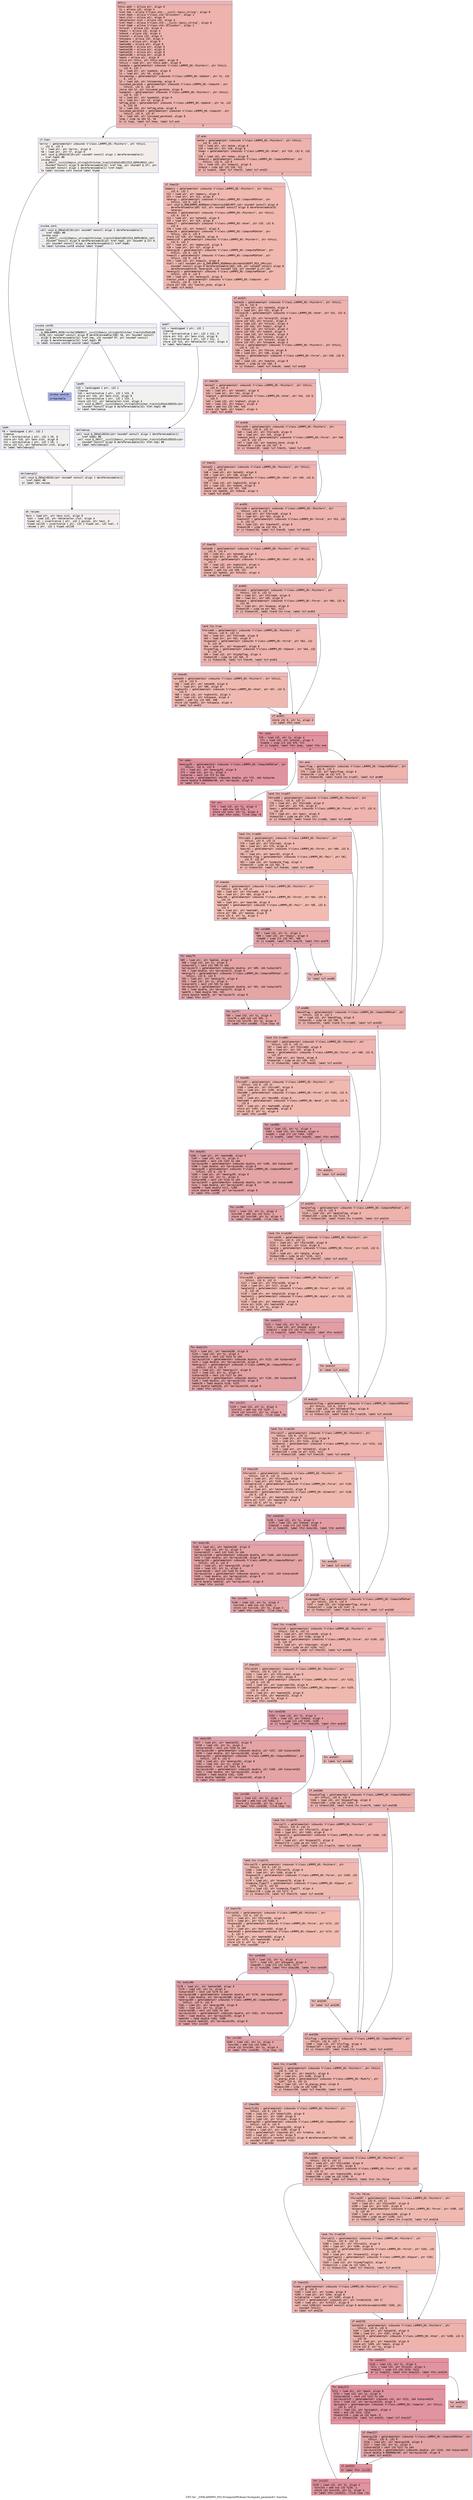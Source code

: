 digraph "CFG for '_ZN9LAMMPS_NS13ComputePEAtom15compute_peratomEv' function" {
	label="CFG for '_ZN9LAMMPS_NS13ComputePEAtom15compute_peratomEv' function";

	Node0x563b41e2ead0 [shape=record,color="#3d50c3ff", style=filled, fillcolor="#d6524470" fontname="Courier",label="{entry:\l|  %this.addr = alloca ptr, align 8\l  %i = alloca i32, align 4\l  %ref.tmp = alloca %\"class.std::__cxx11::basic_string\", align 8\l  %ref.tmp4 = alloca %\"class.std::allocator\", align 1\l  %exn.slot = alloca ptr, align 8\l  %ehselector.slot = alloca i32, align 4\l  %ref.tmp5 = alloca %\"class.std::__cxx11::basic_string\", align 8\l  %ref.tmp6 = alloca %\"class.std::allocator\", align 1\l  %nlocal = alloca i32, align 4\l  %npair = alloca i32, align 4\l  %nbond = alloca i32, align 4\l  %ntotal = alloca i32, align 4\l  %nkspace = alloca i32, align 4\l  %eatom = alloca ptr, align 8\l  %eatom86 = alloca ptr, align 8\l  %eatom108 = alloca ptr, align 8\l  %eatom130 = alloca ptr, align 8\l  %eatom152 = alloca ptr, align 8\l  %eatom180 = alloca ptr, align 8\l  %mask = alloca ptr, align 8\l  store ptr %this, ptr %this.addr, align 8\l  %this1 = load ptr, ptr %this.addr, align 8\l  %update = getelementptr inbounds %\"class.LAMMPS_NS::Pointers\", ptr %this1,\l... i32 0, i32 7\l  %0 = load ptr, ptr %update, align 8\l  %1 = load ptr, ptr %0, align 8\l  %ntimestep = getelementptr inbounds %\"class.LAMMPS_NS::Update\", ptr %1, i32\l... 0, i32 4\l  %2 = load i64, ptr %ntimestep, align 8\l  %invoked_peratom = getelementptr inbounds %\"class.LAMMPS_NS::Compute\", ptr\l... %this1, i32 0, i32 47\l  store i64 %2, ptr %invoked_peratom, align 8\l  %update2 = getelementptr inbounds %\"class.LAMMPS_NS::Pointers\", ptr %this1,\l... i32 0, i32 7\l  %3 = load ptr, ptr %update2, align 8\l  %4 = load ptr, ptr %3, align 8\l  %eflag_atom = getelementptr inbounds %\"class.LAMMPS_NS::Update\", ptr %4, i32\l... 0, i32 20\l  %5 = load i64, ptr %eflag_atom, align 8\l  %invoked_peratom3 = getelementptr inbounds %\"class.LAMMPS_NS::Compute\", ptr\l... %this1, i32 0, i32 47\l  %6 = load i64, ptr %invoked_peratom3, align 8\l  %cmp = icmp ne i64 %5, %6\l  br i1 %cmp, label %if.then, label %if.end\l|{<s0>T|<s1>F}}"];
	Node0x563b41e2ead0:s0 -> Node0x563b41e30690[tooltip="entry -> if.then\nProbability 0.00%" ];
	Node0x563b41e2ead0:s1 -> Node0x563b41e30700[tooltip="entry -> if.end\nProbability 100.00%" ];
	Node0x563b41e30690 [shape=record,color="#3d50c3ff", style=filled, fillcolor="#e5d8d170" fontname="Courier",label="{if.then:\l|  %error = getelementptr inbounds %\"class.LAMMPS_NS::Pointers\", ptr %this1,\l... i32 0, i32 3\l  %7 = load ptr, ptr %error, align 8\l  %8 = load ptr, ptr %7, align 8\l  call void @_ZNSaIcEC1Ev(ptr noundef nonnull align 1 dereferenceable(1)\l... %ref.tmp4) #8\l  invoke void\l... @_ZNSt7__cxx1112basic_stringIcSt11char_traitsIcESaIcEEC2IS3_EEPKcRKS3_(ptr\l... noundef nonnull align 8 dereferenceable(32) %ref.tmp, ptr noundef @.str, ptr\l... noundef nonnull align 1 dereferenceable(1) %ref.tmp4)\l          to label %invoke.cont unwind label %lpad\l}"];
	Node0x563b41e30690 -> Node0x563b41e30b80[tooltip="if.then -> invoke.cont\nProbability 50.00%" ];
	Node0x563b41e30690 -> Node0x563b41e30bd0[tooltip="if.then -> lpad\nProbability 50.00%" ];
	Node0x563b41e30b80 [shape=record,color="#3d50c3ff", style=filled, fillcolor="#e0dbd870" fontname="Courier",label="{invoke.cont:\l|  call void @_ZNSaIcEC1Ev(ptr noundef nonnull align 1 dereferenceable(1)\l... %ref.tmp6) #8\l  invoke void\l... @_ZNSt7__cxx1112basic_stringIcSt11char_traitsIcESaIcEEC2IS3_EEPKcRKS3_(ptr\l... noundef nonnull align 8 dereferenceable(32) %ref.tmp5, ptr noundef @.str.9,\l... ptr noundef nonnull align 1 dereferenceable(1) %ref.tmp6)\l          to label %invoke.cont8 unwind label %lpad7\l}"];
	Node0x563b41e30b80 -> Node0x563b41e30da0[tooltip="invoke.cont -> invoke.cont8\nProbability 50.00%" ];
	Node0x563b41e30b80 -> Node0x563b41e30df0[tooltip="invoke.cont -> lpad7\nProbability 50.00%" ];
	Node0x563b41e30da0 [shape=record,color="#3d50c3ff", style=filled, fillcolor="#dedcdb70" fontname="Courier",label="{invoke.cont8:\l|  invoke void\l... @_ZN9LAMMPS_NS5Error3allERKNSt7__cxx1112basic_stringIcSt11char_traitsIcESaIcEE\l...EiS8_(ptr noundef nonnull align 8 dereferenceable(196) %8, ptr noundef nonnull\l... align 8 dereferenceable(32) %ref.tmp, i32 noundef 97, ptr noundef nonnull\l... align 8 dereferenceable(32) %ref.tmp5) #9\l          to label %invoke.cont10 unwind label %lpad9\l}"];
	Node0x563b41e30da0 -> Node0x563b41e30d50[tooltip="invoke.cont8 -> invoke.cont10\nProbability 0.00%" ];
	Node0x563b41e30da0 -> Node0x563b41e30f60[tooltip="invoke.cont8 -> lpad9\nProbability 100.00%" ];
	Node0x563b41e30d50 [shape=record,color="#3d50c3ff", style=filled, fillcolor="#3d50c370" fontname="Courier",label="{invoke.cont10:\l|  unreachable\l}"];
	Node0x563b41e30bd0 [shape=record,color="#3d50c3ff", style=filled, fillcolor="#e0dbd870" fontname="Courier",label="{lpad:\l|  %9 = landingpad \{ ptr, i32 \}\l          cleanup\l  %10 = extractvalue \{ ptr, i32 \} %9, 0\l  store ptr %10, ptr %exn.slot, align 8\l  %11 = extractvalue \{ ptr, i32 \} %9, 1\l  store i32 %11, ptr %ehselector.slot, align 4\l  br label %ehcleanup12\l}"];
	Node0x563b41e30bd0 -> Node0x563b41e31520[tooltip="lpad -> ehcleanup12\nProbability 100.00%" ];
	Node0x563b41e30df0 [shape=record,color="#3d50c3ff", style=filled, fillcolor="#dedcdb70" fontname="Courier",label="{lpad7:\l|  %12 = landingpad \{ ptr, i32 \}\l          cleanup\l  %13 = extractvalue \{ ptr, i32 \} %12, 0\l  store ptr %13, ptr %exn.slot, align 8\l  %14 = extractvalue \{ ptr, i32 \} %12, 1\l  store i32 %14, ptr %ehselector.slot, align 4\l  br label %ehcleanup\l}"];
	Node0x563b41e30df0 -> Node0x563b41e31870[tooltip="lpad7 -> ehcleanup\nProbability 100.00%" ];
	Node0x563b41e30f60 [shape=record,color="#3d50c3ff", style=filled, fillcolor="#dedcdb70" fontname="Courier",label="{lpad9:\l|  %15 = landingpad \{ ptr, i32 \}\l          cleanup\l  %16 = extractvalue \{ ptr, i32 \} %15, 0\l  store ptr %16, ptr %exn.slot, align 8\l  %17 = extractvalue \{ ptr, i32 \} %15, 1\l  store i32 %17, ptr %ehselector.slot, align 4\l  call void @_ZNSt7__cxx1112basic_stringIcSt11char_traitsIcESaIcEED1Ev(ptr\l... noundef nonnull align 8 dereferenceable(32) %ref.tmp5) #8\l  br label %ehcleanup\l}"];
	Node0x563b41e30f60 -> Node0x563b41e31870[tooltip="lpad9 -> ehcleanup\nProbability 100.00%" ];
	Node0x563b41e31870 [shape=record,color="#3d50c3ff", style=filled, fillcolor="#e0dbd870" fontname="Courier",label="{ehcleanup:\l|  call void @_ZNSaIcED1Ev(ptr noundef nonnull align 1 dereferenceable(1)\l... %ref.tmp6) #8\l  call void @_ZNSt7__cxx1112basic_stringIcSt11char_traitsIcESaIcEED1Ev(ptr\l... noundef nonnull align 8 dereferenceable(32) %ref.tmp) #8\l  br label %ehcleanup12\l}"];
	Node0x563b41e31870 -> Node0x563b41e31520[tooltip="ehcleanup -> ehcleanup12\nProbability 100.00%" ];
	Node0x563b41e31520 [shape=record,color="#3d50c3ff", style=filled, fillcolor="#e5d8d170" fontname="Courier",label="{ehcleanup12:\l|  call void @_ZNSaIcED1Ev(ptr noundef nonnull align 1 dereferenceable(1)\l... %ref.tmp4) #8\l  br label %eh.resume\l}"];
	Node0x563b41e31520 -> Node0x563b41e32120[tooltip="ehcleanup12 -> eh.resume\nProbability 100.00%" ];
	Node0x563b41e30700 [shape=record,color="#3d50c3ff", style=filled, fillcolor="#d6524470" fontname="Courier",label="{if.end:\l|  %atom = getelementptr inbounds %\"class.LAMMPS_NS::Pointers\", ptr %this1,\l... i32 0, i32 6\l  %18 = load ptr, ptr %atom, align 8\l  %19 = load ptr, ptr %18, align 8\l  %nmax = getelementptr inbounds %\"class.LAMMPS_NS::Atom\", ptr %19, i32 0, i32\l... 6\l  %20 = load i32, ptr %nmax, align 8\l  %nmax13 = getelementptr inbounds %\"class.LAMMPS_NS::ComputePEAtom\", ptr\l... %this1, i32 0, i32 8\l  %21 = load i32, ptr %nmax13, align 8\l  %cmp14 = icmp sgt i32 %20, %21\l  br i1 %cmp14, label %if.then15, label %if.end23\l|{<s0>T|<s1>F}}"];
	Node0x563b41e30700:s0 -> Node0x563b41e32b20[tooltip="if.end -> if.then15\nProbability 50.00%" ];
	Node0x563b41e30700:s1 -> Node0x563b41e32ba0[tooltip="if.end -> if.end23\nProbability 50.00%" ];
	Node0x563b41e32b20 [shape=record,color="#3d50c3ff", style=filled, fillcolor="#dc5d4a70" fontname="Courier",label="{if.then15:\l|  %memory = getelementptr inbounds %\"class.LAMMPS_NS::Pointers\", ptr %this1,\l... i32 0, i32 2\l  %22 = load ptr, ptr %memory, align 8\l  %23 = load ptr, ptr %22, align 8\l  %energy = getelementptr inbounds %\"class.LAMMPS_NS::ComputePEAtom\", ptr\l... %this1, i32 0, i32 9\l  call void @_ZN9LAMMPS_NS6Memory7destroyIdEEvRPT_(ptr noundef nonnull align 8\l... dereferenceable(184) %23, ptr noundef nonnull align 8 dereferenceable(8)\l... %energy)\l  %atom16 = getelementptr inbounds %\"class.LAMMPS_NS::Pointers\", ptr %this1,\l... i32 0, i32 6\l  %24 = load ptr, ptr %atom16, align 8\l  %25 = load ptr, ptr %24, align 8\l  %nmax17 = getelementptr inbounds %\"class.LAMMPS_NS::Atom\", ptr %25, i32 0,\l... i32 6\l  %26 = load i32, ptr %nmax17, align 8\l  %nmax18 = getelementptr inbounds %\"class.LAMMPS_NS::ComputePEAtom\", ptr\l... %this1, i32 0, i32 8\l  store i32 %26, ptr %nmax18, align 8\l  %memory19 = getelementptr inbounds %\"class.LAMMPS_NS::Pointers\", ptr %this1,\l... i32 0, i32 2\l  %27 = load ptr, ptr %memory19, align 8\l  %28 = load ptr, ptr %27, align 8\l  %energy20 = getelementptr inbounds %\"class.LAMMPS_NS::ComputePEAtom\", ptr\l... %this1, i32 0, i32 9\l  %nmax21 = getelementptr inbounds %\"class.LAMMPS_NS::ComputePEAtom\", ptr\l... %this1, i32 0, i32 8\l  %29 = load i32, ptr %nmax21, align 8\l  %call = call noundef ptr @_ZN9LAMMPS_NS6Memory6createIdEEPT_RS3_iPKc(ptr\l... noundef nonnull align 8 dereferenceable(184) %28, ptr noundef nonnull align 8\l... dereferenceable(8) %energy20, i32 noundef %29, ptr noundef @.str.10)\l  %energy22 = getelementptr inbounds %\"class.LAMMPS_NS::ComputePEAtom\", ptr\l... %this1, i32 0, i32 9\l  %30 = load ptr, ptr %energy22, align 8\l  %vector_atom = getelementptr inbounds %\"class.LAMMPS_NS::Compute\", ptr\l... %this1, i32 0, i32 8\l  store ptr %30, ptr %vector_atom, align 8\l  br label %if.end23\l}"];
	Node0x563b41e32b20 -> Node0x563b41e32ba0[tooltip="if.then15 -> if.end23\nProbability 100.00%" ];
	Node0x563b41e32ba0 [shape=record,color="#3d50c3ff", style=filled, fillcolor="#d6524470" fontname="Courier",label="{if.end23:\l|  %atom24 = getelementptr inbounds %\"class.LAMMPS_NS::Pointers\", ptr %this1,\l... i32 0, i32 6\l  %31 = load ptr, ptr %atom24, align 8\l  %32 = load ptr, ptr %31, align 8\l  %nlocal25 = getelementptr inbounds %\"class.LAMMPS_NS::Atom\", ptr %32, i32 0,\l... i32 4\l  %33 = load i32, ptr %nlocal25, align 8\l  store i32 %33, ptr %nlocal, align 4\l  %34 = load i32, ptr %nlocal, align 4\l  store i32 %34, ptr %npair, align 4\l  %35 = load i32, ptr %nlocal, align 4\l  store i32 %35, ptr %nbond, align 4\l  %36 = load i32, ptr %nlocal, align 4\l  store i32 %36, ptr %ntotal, align 4\l  %37 = load i32, ptr %nlocal, align 4\l  store i32 %37, ptr %nkspace, align 4\l  %force = getelementptr inbounds %\"class.LAMMPS_NS::Pointers\", ptr %this1,\l... i32 0, i32 11\l  %38 = load ptr, ptr %force, align 8\l  %39 = load ptr, ptr %38, align 8\l  %newton = getelementptr inbounds %\"class.LAMMPS_NS::Force\", ptr %39, i32 0,\l... i32 21\l  %40 = load i32, ptr %newton, align 8\l  %tobool = icmp ne i32 %40, 0\l  br i1 %tobool, label %if.then26, label %if.end28\l|{<s0>T|<s1>F}}"];
	Node0x563b41e32ba0:s0 -> Node0x563b41e351b0[tooltip="if.end23 -> if.then26\nProbability 62.50%" ];
	Node0x563b41e32ba0:s1 -> Node0x563b41e35230[tooltip="if.end23 -> if.end28\nProbability 37.50%" ];
	Node0x563b41e351b0 [shape=record,color="#3d50c3ff", style=filled, fillcolor="#d8564670" fontname="Courier",label="{if.then26:\l|  %atom27 = getelementptr inbounds %\"class.LAMMPS_NS::Pointers\", ptr %this1,\l... i32 0, i32 6\l  %41 = load ptr, ptr %atom27, align 8\l  %42 = load ptr, ptr %41, align 8\l  %nghost = getelementptr inbounds %\"class.LAMMPS_NS::Atom\", ptr %42, i32 0,\l... i32 5\l  %43 = load i32, ptr %nghost, align 4\l  %44 = load i32, ptr %npair, align 4\l  %add = add nsw i32 %44, %43\l  store i32 %add, ptr %npair, align 4\l  br label %if.end28\l}"];
	Node0x563b41e351b0 -> Node0x563b41e35230[tooltip="if.then26 -> if.end28\nProbability 100.00%" ];
	Node0x563b41e35230 [shape=record,color="#3d50c3ff", style=filled, fillcolor="#d6524470" fontname="Courier",label="{if.end28:\l|  %force29 = getelementptr inbounds %\"class.LAMMPS_NS::Pointers\", ptr\l... %this1, i32 0, i32 11\l  %45 = load ptr, ptr %force29, align 8\l  %46 = load ptr, ptr %45, align 8\l  %newton_bond = getelementptr inbounds %\"class.LAMMPS_NS::Force\", ptr %46,\l... i32 0, i32 23\l  %47 = load i32, ptr %newton_bond, align 8\l  %tobool30 = icmp ne i32 %47, 0\l  br i1 %tobool30, label %if.then31, label %if.end35\l|{<s0>T|<s1>F}}"];
	Node0x563b41e35230:s0 -> Node0x563b41e36530[tooltip="if.end28 -> if.then31\nProbability 62.50%" ];
	Node0x563b41e35230:s1 -> Node0x563b41e365b0[tooltip="if.end28 -> if.end35\nProbability 37.50%" ];
	Node0x563b41e36530 [shape=record,color="#3d50c3ff", style=filled, fillcolor="#d8564670" fontname="Courier",label="{if.then31:\l|  %atom32 = getelementptr inbounds %\"class.LAMMPS_NS::Pointers\", ptr %this1,\l... i32 0, i32 6\l  %48 = load ptr, ptr %atom32, align 8\l  %49 = load ptr, ptr %48, align 8\l  %nghost33 = getelementptr inbounds %\"class.LAMMPS_NS::Atom\", ptr %49, i32 0,\l... i32 5\l  %50 = load i32, ptr %nghost33, align 4\l  %51 = load i32, ptr %nbond, align 4\l  %add34 = add nsw i32 %51, %50\l  store i32 %add34, ptr %nbond, align 4\l  br label %if.end35\l}"];
	Node0x563b41e36530 -> Node0x563b41e365b0[tooltip="if.then31 -> if.end35\nProbability 100.00%" ];
	Node0x563b41e365b0 [shape=record,color="#3d50c3ff", style=filled, fillcolor="#d6524470" fontname="Courier",label="{if.end35:\l|  %force36 = getelementptr inbounds %\"class.LAMMPS_NS::Pointers\", ptr\l... %this1, i32 0, i32 11\l  %52 = load ptr, ptr %force36, align 8\l  %53 = load ptr, ptr %52, align 8\l  %newton37 = getelementptr inbounds %\"class.LAMMPS_NS::Force\", ptr %53, i32\l... 0, i32 21\l  %54 = load i32, ptr %newton37, align 8\l  %tobool38 = icmp ne i32 %54, 0\l  br i1 %tobool38, label %if.then39, label %if.end43\l|{<s0>T|<s1>F}}"];
	Node0x563b41e365b0:s0 -> Node0x563b41e37080[tooltip="if.end35 -> if.then39\nProbability 62.50%" ];
	Node0x563b41e365b0:s1 -> Node0x563b41e37100[tooltip="if.end35 -> if.end43\nProbability 37.50%" ];
	Node0x563b41e37080 [shape=record,color="#3d50c3ff", style=filled, fillcolor="#d8564670" fontname="Courier",label="{if.then39:\l|  %atom40 = getelementptr inbounds %\"class.LAMMPS_NS::Pointers\", ptr %this1,\l... i32 0, i32 6\l  %55 = load ptr, ptr %atom40, align 8\l  %56 = load ptr, ptr %55, align 8\l  %nghost41 = getelementptr inbounds %\"class.LAMMPS_NS::Atom\", ptr %56, i32 0,\l... i32 5\l  %57 = load i32, ptr %nghost41, align 4\l  %58 = load i32, ptr %ntotal, align 4\l  %add42 = add nsw i32 %58, %57\l  store i32 %add42, ptr %ntotal, align 4\l  br label %if.end43\l}"];
	Node0x563b41e37080 -> Node0x563b41e37100[tooltip="if.then39 -> if.end43\nProbability 100.00%" ];
	Node0x563b41e37100 [shape=record,color="#3d50c3ff", style=filled, fillcolor="#d6524470" fontname="Courier",label="{if.end43:\l|  %force44 = getelementptr inbounds %\"class.LAMMPS_NS::Pointers\", ptr\l... %this1, i32 0, i32 11\l  %59 = load ptr, ptr %force44, align 8\l  %60 = load ptr, ptr %59, align 8\l  %kspace = getelementptr inbounds %\"class.LAMMPS_NS::Force\", ptr %60, i32 0,\l... i32 35\l  %61 = load ptr, ptr %kspace, align 8\l  %tobool45 = icmp ne ptr %61, null\l  br i1 %tobool45, label %land.lhs.true, label %if.end53\l|{<s0>T|<s1>F}}"];
	Node0x563b41e37100:s0 -> Node0x563b41e37bf0[tooltip="if.end43 -> land.lhs.true\nProbability 62.50%" ];
	Node0x563b41e37100:s1 -> Node0x563b41e37c70[tooltip="if.end43 -> if.end53\nProbability 37.50%" ];
	Node0x563b41e37bf0 [shape=record,color="#3d50c3ff", style=filled, fillcolor="#d8564670" fontname="Courier",label="{land.lhs.true:\l|  %force46 = getelementptr inbounds %\"class.LAMMPS_NS::Pointers\", ptr\l... %this1, i32 0, i32 11\l  %62 = load ptr, ptr %force46, align 8\l  %63 = load ptr, ptr %62, align 8\l  %kspace47 = getelementptr inbounds %\"class.LAMMPS_NS::Force\", ptr %63, i32\l... 0, i32 35\l  %64 = load ptr, ptr %kspace47, align 8\l  %tip4pflag = getelementptr inbounds %\"class.LAMMPS_NS::KSpace\", ptr %64, i32\l... 0, i32 14\l  %65 = load i32, ptr %tip4pflag, align 4\l  %tobool48 = icmp ne i32 %65, 0\l  br i1 %tobool48, label %if.then49, label %if.end53\l|{<s0>T|<s1>F}}"];
	Node0x563b41e37bf0:s0 -> Node0x563b41e38350[tooltip="land.lhs.true -> if.then49\nProbability 62.50%" ];
	Node0x563b41e37bf0:s1 -> Node0x563b41e37c70[tooltip="land.lhs.true -> if.end53\nProbability 37.50%" ];
	Node0x563b41e38350 [shape=record,color="#3d50c3ff", style=filled, fillcolor="#de614d70" fontname="Courier",label="{if.then49:\l|  %atom50 = getelementptr inbounds %\"class.LAMMPS_NS::Pointers\", ptr %this1,\l... i32 0, i32 6\l  %66 = load ptr, ptr %atom50, align 8\l  %67 = load ptr, ptr %66, align 8\l  %nghost51 = getelementptr inbounds %\"class.LAMMPS_NS::Atom\", ptr %67, i32 0,\l... i32 5\l  %68 = load i32, ptr %nghost51, align 4\l  %69 = load i32, ptr %nkspace, align 4\l  %add52 = add nsw i32 %69, %68\l  store i32 %add52, ptr %nkspace, align 4\l  br label %if.end53\l}"];
	Node0x563b41e38350 -> Node0x563b41e37c70[tooltip="if.then49 -> if.end53\nProbability 100.00%" ];
	Node0x563b41e37c70 [shape=record,color="#3d50c3ff", style=filled, fillcolor="#d6524470" fontname="Courier",label="{if.end53:\l|  store i32 0, ptr %i, align 4\l  br label %for.cond\l}"];
	Node0x563b41e37c70 -> Node0x563b41e33110[tooltip="if.end53 -> for.cond\nProbability 100.00%" ];
	Node0x563b41e33110 [shape=record,color="#b70d28ff", style=filled, fillcolor="#b70d2870" fontname="Courier",label="{for.cond:\l|  %70 = load i32, ptr %i, align 4\l  %71 = load i32, ptr %ntotal, align 4\l  %cmp54 = icmp slt i32 %70, %71\l  br i1 %cmp54, label %for.body, label %for.end\l|{<s0>T|<s1>F}}"];
	Node0x563b41e33110:s0 -> Node0x563b41e39370[tooltip="for.cond -> for.body\nProbability 96.88%" ];
	Node0x563b41e33110:s1 -> Node0x563b41e393f0[tooltip="for.cond -> for.end\nProbability 3.12%" ];
	Node0x563b41e39370 [shape=record,color="#b70d28ff", style=filled, fillcolor="#b70d2870" fontname="Courier",label="{for.body:\l|  %energy55 = getelementptr inbounds %\"class.LAMMPS_NS::ComputePEAtom\", ptr\l... %this1, i32 0, i32 9\l  %72 = load ptr, ptr %energy55, align 8\l  %73 = load i32, ptr %i, align 4\l  %idxprom = sext i32 %73 to i64\l  %arrayidx = getelementptr inbounds double, ptr %72, i64 %idxprom\l  store double 0.000000e+00, ptr %arrayidx, align 8\l  br label %for.inc\l}"];
	Node0x563b41e39370 -> Node0x563b41e3a2f0[tooltip="for.body -> for.inc\nProbability 100.00%" ];
	Node0x563b41e3a2f0 [shape=record,color="#b70d28ff", style=filled, fillcolor="#b70d2870" fontname="Courier",label="{for.inc:\l|  %74 = load i32, ptr %i, align 4\l  %inc = add nsw i32 %74, 1\l  store i32 %inc, ptr %i, align 4\l  br label %for.cond, !llvm.loop !6\l}"];
	Node0x563b41e3a2f0 -> Node0x563b41e33110[tooltip="for.inc -> for.cond\nProbability 100.00%" ];
	Node0x563b41e393f0 [shape=record,color="#3d50c3ff", style=filled, fillcolor="#d6524470" fontname="Courier",label="{for.end:\l|  %pairflag = getelementptr inbounds %\"class.LAMMPS_NS::ComputePEAtom\", ptr\l... %this1, i32 0, i32 1\l  %75 = load i32, ptr %pairflag, align 4\l  %tobool56 = icmp ne i32 %75, 0\l  br i1 %tobool56, label %land.lhs.true57, label %if.end80\l|{<s0>T|<s1>F}}"];
	Node0x563b41e393f0:s0 -> Node0x563b41e3a990[tooltip="for.end -> land.lhs.true57\nProbability 62.50%" ];
	Node0x563b41e393f0:s1 -> Node0x563b41e3aa10[tooltip="for.end -> if.end80\nProbability 37.50%" ];
	Node0x563b41e3a990 [shape=record,color="#3d50c3ff", style=filled, fillcolor="#d8564670" fontname="Courier",label="{land.lhs.true57:\l|  %force58 = getelementptr inbounds %\"class.LAMMPS_NS::Pointers\", ptr\l... %this1, i32 0, i32 11\l  %76 = load ptr, ptr %force58, align 8\l  %77 = load ptr, ptr %76, align 8\l  %pair = getelementptr inbounds %\"class.LAMMPS_NS::Force\", ptr %77, i32 0,\l... i32 24\l  %78 = load ptr, ptr %pair, align 8\l  %tobool59 = icmp ne ptr %78, null\l  br i1 %tobool59, label %land.lhs.true60, label %if.end80\l|{<s0>T|<s1>F}}"];
	Node0x563b41e3a990:s0 -> Node0x563b41e3af70[tooltip="land.lhs.true57 -> land.lhs.true60\nProbability 62.50%" ];
	Node0x563b41e3a990:s1 -> Node0x563b41e3aa10[tooltip="land.lhs.true57 -> if.end80\nProbability 37.50%" ];
	Node0x563b41e3af70 [shape=record,color="#3d50c3ff", style=filled, fillcolor="#de614d70" fontname="Courier",label="{land.lhs.true60:\l|  %force61 = getelementptr inbounds %\"class.LAMMPS_NS::Pointers\", ptr\l... %this1, i32 0, i32 11\l  %79 = load ptr, ptr %force61, align 8\l  %80 = load ptr, ptr %79, align 8\l  %pair62 = getelementptr inbounds %\"class.LAMMPS_NS::Force\", ptr %80, i32 0,\l... i32 24\l  %81 = load ptr, ptr %pair62, align 8\l  %compute_flag = getelementptr inbounds %\"class.LAMMPS_NS::Pair\", ptr %81,\l... i32 0, i32 87\l  %82 = load i32, ptr %compute_flag, align 4\l  %tobool63 = icmp ne i32 %82, 0\l  br i1 %tobool63, label %if.then64, label %if.end80\l|{<s0>T|<s1>F}}"];
	Node0x563b41e3af70:s0 -> Node0x563b41e3b640[tooltip="land.lhs.true60 -> if.then64\nProbability 62.50%" ];
	Node0x563b41e3af70:s1 -> Node0x563b41e3aa10[tooltip="land.lhs.true60 -> if.end80\nProbability 37.50%" ];
	Node0x563b41e3b640 [shape=record,color="#3d50c3ff", style=filled, fillcolor="#e1675170" fontname="Courier",label="{if.then64:\l|  %force65 = getelementptr inbounds %\"class.LAMMPS_NS::Pointers\", ptr\l... %this1, i32 0, i32 11\l  %83 = load ptr, ptr %force65, align 8\l  %84 = load ptr, ptr %83, align 8\l  %pair66 = getelementptr inbounds %\"class.LAMMPS_NS::Force\", ptr %84, i32 0,\l... i32 24\l  %85 = load ptr, ptr %pair66, align 8\l  %eatom67 = getelementptr inbounds %\"class.LAMMPS_NS::Pair\", ptr %85, i32 0,\l... i32 4\l  %86 = load ptr, ptr %eatom67, align 8\l  store ptr %86, ptr %eatom, align 8\l  store i32 0, ptr %i, align 4\l  br label %for.cond68\l}"];
	Node0x563b41e3b640 -> Node0x563b41e3bd50[tooltip="if.then64 -> for.cond68\nProbability 100.00%" ];
	Node0x563b41e3bd50 [shape=record,color="#3d50c3ff", style=filled, fillcolor="#c5333470" fontname="Courier",label="{for.cond68:\l|  %87 = load i32, ptr %i, align 4\l  %88 = load i32, ptr %npair, align 4\l  %cmp69 = icmp slt i32 %87, %88\l  br i1 %cmp69, label %for.body70, label %for.end79\l|{<s0>T|<s1>F}}"];
	Node0x563b41e3bd50:s0 -> Node0x563b41e3bff0[tooltip="for.cond68 -> for.body70\nProbability 96.88%" ];
	Node0x563b41e3bd50:s1 -> Node0x563b41e3c070[tooltip="for.cond68 -> for.end79\nProbability 3.12%" ];
	Node0x563b41e3bff0 [shape=record,color="#3d50c3ff", style=filled, fillcolor="#c5333470" fontname="Courier",label="{for.body70:\l|  %89 = load ptr, ptr %eatom, align 8\l  %90 = load i32, ptr %i, align 4\l  %idxprom71 = sext i32 %90 to i64\l  %arrayidx72 = getelementptr inbounds double, ptr %89, i64 %idxprom71\l  %91 = load double, ptr %arrayidx72, align 8\l  %energy73 = getelementptr inbounds %\"class.LAMMPS_NS::ComputePEAtom\", ptr\l... %this1, i32 0, i32 9\l  %92 = load ptr, ptr %energy73, align 8\l  %93 = load i32, ptr %i, align 4\l  %idxprom74 = sext i32 %93 to i64\l  %arrayidx75 = getelementptr inbounds double, ptr %92, i64 %idxprom74\l  %94 = load double, ptr %arrayidx75, align 8\l  %add76 = fadd double %94, %91\l  store double %add76, ptr %arrayidx75, align 8\l  br label %for.inc77\l}"];
	Node0x563b41e3bff0 -> Node0x563b41e3ca20[tooltip="for.body70 -> for.inc77\nProbability 100.00%" ];
	Node0x563b41e3ca20 [shape=record,color="#3d50c3ff", style=filled, fillcolor="#c5333470" fontname="Courier",label="{for.inc77:\l|  %95 = load i32, ptr %i, align 4\l  %inc78 = add nsw i32 %95, 1\l  store i32 %inc78, ptr %i, align 4\l  br label %for.cond68, !llvm.loop !8\l}"];
	Node0x563b41e3ca20 -> Node0x563b41e3bd50[tooltip="for.inc77 -> for.cond68\nProbability 100.00%" ];
	Node0x563b41e3c070 [shape=record,color="#3d50c3ff", style=filled, fillcolor="#e1675170" fontname="Courier",label="{for.end79:\l|  br label %if.end80\l}"];
	Node0x563b41e3c070 -> Node0x563b41e3aa10[tooltip="for.end79 -> if.end80\nProbability 100.00%" ];
	Node0x563b41e3aa10 [shape=record,color="#3d50c3ff", style=filled, fillcolor="#d6524470" fontname="Courier",label="{if.end80:\l|  %bondflag = getelementptr inbounds %\"class.LAMMPS_NS::ComputePEAtom\", ptr\l... %this1, i32 0, i32 2\l  %96 = load i32, ptr %bondflag, align 8\l  %tobool81 = icmp ne i32 %96, 0\l  br i1 %tobool81, label %land.lhs.true82, label %if.end102\l|{<s0>T|<s1>F}}"];
	Node0x563b41e3aa10:s0 -> Node0x563b41e36210[tooltip="if.end80 -> land.lhs.true82\nProbability 62.50%" ];
	Node0x563b41e3aa10:s1 -> Node0x563b41e36290[tooltip="if.end80 -> if.end102\nProbability 37.50%" ];
	Node0x563b41e36210 [shape=record,color="#3d50c3ff", style=filled, fillcolor="#d8564670" fontname="Courier",label="{land.lhs.true82:\l|  %force83 = getelementptr inbounds %\"class.LAMMPS_NS::Pointers\", ptr\l... %this1, i32 0, i32 11\l  %97 = load ptr, ptr %force83, align 8\l  %98 = load ptr, ptr %97, align 8\l  %bond = getelementptr inbounds %\"class.LAMMPS_NS::Force\", ptr %98, i32 0,\l... i32 27\l  %99 = load ptr, ptr %bond, align 8\l  %tobool84 = icmp ne ptr %99, null\l  br i1 %tobool84, label %if.then85, label %if.end102\l|{<s0>T|<s1>F}}"];
	Node0x563b41e36210:s0 -> Node0x563b41e3df30[tooltip="land.lhs.true82 -> if.then85\nProbability 62.50%" ];
	Node0x563b41e36210:s1 -> Node0x563b41e36290[tooltip="land.lhs.true82 -> if.end102\nProbability 37.50%" ];
	Node0x563b41e3df30 [shape=record,color="#3d50c3ff", style=filled, fillcolor="#de614d70" fontname="Courier",label="{if.then85:\l|  %force87 = getelementptr inbounds %\"class.LAMMPS_NS::Pointers\", ptr\l... %this1, i32 0, i32 11\l  %100 = load ptr, ptr %force87, align 8\l  %101 = load ptr, ptr %100, align 8\l  %bond88 = getelementptr inbounds %\"class.LAMMPS_NS::Force\", ptr %101, i32 0,\l... i32 27\l  %102 = load ptr, ptr %bond88, align 8\l  %eatom89 = getelementptr inbounds %\"class.LAMMPS_NS::Bond\", ptr %102, i32 0,\l... i32 8\l  %103 = load ptr, ptr %eatom89, align 8\l  store ptr %103, ptr %eatom86, align 8\l  store i32 0, ptr %i, align 4\l  br label %for.cond90\l}"];
	Node0x563b41e3df30 -> Node0x563b41e3e640[tooltip="if.then85 -> for.cond90\nProbability 100.00%" ];
	Node0x563b41e3e640 [shape=record,color="#3d50c3ff", style=filled, fillcolor="#be242e70" fontname="Courier",label="{for.cond90:\l|  %104 = load i32, ptr %i, align 4\l  %105 = load i32, ptr %nbond, align 4\l  %cmp91 = icmp slt i32 %104, %105\l  br i1 %cmp91, label %for.body92, label %for.end101\l|{<s0>T|<s1>F}}"];
	Node0x563b41e3e640:s0 -> Node0x563b41e3e8e0[tooltip="for.cond90 -> for.body92\nProbability 96.88%" ];
	Node0x563b41e3e640:s1 -> Node0x563b41e3e960[tooltip="for.cond90 -> for.end101\nProbability 3.12%" ];
	Node0x563b41e3e8e0 [shape=record,color="#3d50c3ff", style=filled, fillcolor="#c32e3170" fontname="Courier",label="{for.body92:\l|  %106 = load ptr, ptr %eatom86, align 8\l  %107 = load i32, ptr %i, align 4\l  %idxprom93 = sext i32 %107 to i64\l  %arrayidx94 = getelementptr inbounds double, ptr %106, i64 %idxprom93\l  %108 = load double, ptr %arrayidx94, align 8\l  %energy95 = getelementptr inbounds %\"class.LAMMPS_NS::ComputePEAtom\", ptr\l... %this1, i32 0, i32 9\l  %109 = load ptr, ptr %energy95, align 8\l  %110 = load i32, ptr %i, align 4\l  %idxprom96 = sext i32 %110 to i64\l  %arrayidx97 = getelementptr inbounds double, ptr %109, i64 %idxprom96\l  %111 = load double, ptr %arrayidx97, align 8\l  %add98 = fadd double %111, %108\l  store double %add98, ptr %arrayidx97, align 8\l  br label %for.inc99\l}"];
	Node0x563b41e3e8e0 -> Node0x563b41e3f2b0[tooltip="for.body92 -> for.inc99\nProbability 100.00%" ];
	Node0x563b41e3f2b0 [shape=record,color="#3d50c3ff", style=filled, fillcolor="#c32e3170" fontname="Courier",label="{for.inc99:\l|  %112 = load i32, ptr %i, align 4\l  %inc100 = add nsw i32 %112, 1\l  store i32 %inc100, ptr %i, align 4\l  br label %for.cond90, !llvm.loop !9\l}"];
	Node0x563b41e3f2b0 -> Node0x563b41e3e640[tooltip="for.inc99 -> for.cond90\nProbability 100.00%" ];
	Node0x563b41e3e960 [shape=record,color="#3d50c3ff", style=filled, fillcolor="#de614d70" fontname="Courier",label="{for.end101:\l|  br label %if.end102\l}"];
	Node0x563b41e3e960 -> Node0x563b41e36290[tooltip="for.end101 -> if.end102\nProbability 100.00%" ];
	Node0x563b41e36290 [shape=record,color="#3d50c3ff", style=filled, fillcolor="#d6524470" fontname="Courier",label="{if.end102:\l|  %angleflag = getelementptr inbounds %\"class.LAMMPS_NS::ComputePEAtom\", ptr\l... %this1, i32 0, i32 3\l  %113 = load i32, ptr %angleflag, align 4\l  %tobool103 = icmp ne i32 %113, 0\l  br i1 %tobool103, label %land.lhs.true104, label %if.end124\l|{<s0>T|<s1>F}}"];
	Node0x563b41e36290:s0 -> Node0x563b41e3fa00[tooltip="if.end102 -> land.lhs.true104\nProbability 62.50%" ];
	Node0x563b41e36290:s1 -> Node0x563b41e3faa0[tooltip="if.end102 -> if.end124\nProbability 37.50%" ];
	Node0x563b41e3fa00 [shape=record,color="#3d50c3ff", style=filled, fillcolor="#d8564670" fontname="Courier",label="{land.lhs.true104:\l|  %force105 = getelementptr inbounds %\"class.LAMMPS_NS::Pointers\", ptr\l... %this1, i32 0, i32 11\l  %114 = load ptr, ptr %force105, align 8\l  %115 = load ptr, ptr %114, align 8\l  %angle = getelementptr inbounds %\"class.LAMMPS_NS::Force\", ptr %115, i32 0,\l... i32 29\l  %116 = load ptr, ptr %angle, align 8\l  %tobool106 = icmp ne ptr %116, null\l  br i1 %tobool106, label %if.then107, label %if.end124\l|{<s0>T|<s1>F}}"];
	Node0x563b41e3fa00:s0 -> Node0x563b41e3fff0[tooltip="land.lhs.true104 -> if.then107\nProbability 62.50%" ];
	Node0x563b41e3fa00:s1 -> Node0x563b41e3faa0[tooltip="land.lhs.true104 -> if.end124\nProbability 37.50%" ];
	Node0x563b41e3fff0 [shape=record,color="#3d50c3ff", style=filled, fillcolor="#de614d70" fontname="Courier",label="{if.then107:\l|  %force109 = getelementptr inbounds %\"class.LAMMPS_NS::Pointers\", ptr\l... %this1, i32 0, i32 11\l  %117 = load ptr, ptr %force109, align 8\l  %118 = load ptr, ptr %117, align 8\l  %angle110 = getelementptr inbounds %\"class.LAMMPS_NS::Force\", ptr %118, i32\l... 0, i32 29\l  %119 = load ptr, ptr %angle110, align 8\l  %eatom111 = getelementptr inbounds %\"class.LAMMPS_NS::Angle\", ptr %119, i32\l... 0, i32 7\l  %120 = load ptr, ptr %eatom111, align 8\l  store ptr %120, ptr %eatom108, align 8\l  store i32 0, ptr %i, align 4\l  br label %for.cond112\l}"];
	Node0x563b41e3fff0 -> Node0x563b41e2b850[tooltip="if.then107 -> for.cond112\nProbability 100.00%" ];
	Node0x563b41e2b850 [shape=record,color="#3d50c3ff", style=filled, fillcolor="#be242e70" fontname="Courier",label="{for.cond112:\l|  %121 = load i32, ptr %i, align 4\l  %122 = load i32, ptr %nbond, align 4\l  %cmp113 = icmp slt i32 %121, %122\l  br i1 %cmp113, label %for.body114, label %for.end123\l|{<s0>T|<s1>F}}"];
	Node0x563b41e2b850:s0 -> Node0x563b41e2baf0[tooltip="for.cond112 -> for.body114\nProbability 96.88%" ];
	Node0x563b41e2b850:s1 -> Node0x563b41e2bb70[tooltip="for.cond112 -> for.end123\nProbability 3.12%" ];
	Node0x563b41e2baf0 [shape=record,color="#3d50c3ff", style=filled, fillcolor="#c32e3170" fontname="Courier",label="{for.body114:\l|  %123 = load ptr, ptr %eatom108, align 8\l  %124 = load i32, ptr %i, align 4\l  %idxprom115 = sext i32 %124 to i64\l  %arrayidx116 = getelementptr inbounds double, ptr %123, i64 %idxprom115\l  %125 = load double, ptr %arrayidx116, align 8\l  %energy117 = getelementptr inbounds %\"class.LAMMPS_NS::ComputePEAtom\", ptr\l... %this1, i32 0, i32 9\l  %126 = load ptr, ptr %energy117, align 8\l  %127 = load i32, ptr %i, align 4\l  %idxprom118 = sext i32 %127 to i64\l  %arrayidx119 = getelementptr inbounds double, ptr %126, i64 %idxprom118\l  %128 = load double, ptr %arrayidx119, align 8\l  %add120 = fadd double %128, %125\l  store double %add120, ptr %arrayidx119, align 8\l  br label %for.inc121\l}"];
	Node0x563b41e2baf0 -> Node0x563b41e2c4c0[tooltip="for.body114 -> for.inc121\nProbability 100.00%" ];
	Node0x563b41e2c4c0 [shape=record,color="#3d50c3ff", style=filled, fillcolor="#c32e3170" fontname="Courier",label="{for.inc121:\l|  %129 = load i32, ptr %i, align 4\l  %inc122 = add nsw i32 %129, 1\l  store i32 %inc122, ptr %i, align 4\l  br label %for.cond112, !llvm.loop !10\l}"];
	Node0x563b41e2c4c0 -> Node0x563b41e2b850[tooltip="for.inc121 -> for.cond112\nProbability 100.00%" ];
	Node0x563b41e2bb70 [shape=record,color="#3d50c3ff", style=filled, fillcolor="#de614d70" fontname="Courier",label="{for.end123:\l|  br label %if.end124\l}"];
	Node0x563b41e2bb70 -> Node0x563b41e3faa0[tooltip="for.end123 -> if.end124\nProbability 100.00%" ];
	Node0x563b41e3faa0 [shape=record,color="#3d50c3ff", style=filled, fillcolor="#d6524470" fontname="Courier",label="{if.end124:\l|  %dihedralflag = getelementptr inbounds %\"class.LAMMPS_NS::ComputePEAtom\",\l... ptr %this1, i32 0, i32 4\l  %130 = load i32, ptr %dihedralflag, align 8\l  %tobool125 = icmp ne i32 %130, 0\l  br i1 %tobool125, label %land.lhs.true126, label %if.end146\l|{<s0>T|<s1>F}}"];
	Node0x563b41e3faa0:s0 -> Node0x563b41e2cc10[tooltip="if.end124 -> land.lhs.true126\nProbability 62.50%" ];
	Node0x563b41e3faa0:s1 -> Node0x563b41e2ccb0[tooltip="if.end124 -> if.end146\nProbability 37.50%" ];
	Node0x563b41e2cc10 [shape=record,color="#3d50c3ff", style=filled, fillcolor="#d8564670" fontname="Courier",label="{land.lhs.true126:\l|  %force127 = getelementptr inbounds %\"class.LAMMPS_NS::Pointers\", ptr\l... %this1, i32 0, i32 11\l  %131 = load ptr, ptr %force127, align 8\l  %132 = load ptr, ptr %131, align 8\l  %dihedral = getelementptr inbounds %\"class.LAMMPS_NS::Force\", ptr %132, i32\l... 0, i32 31\l  %133 = load ptr, ptr %dihedral, align 8\l  %tobool128 = icmp ne ptr %133, null\l  br i1 %tobool128, label %if.then129, label %if.end146\l|{<s0>T|<s1>F}}"];
	Node0x563b41e2cc10:s0 -> Node0x563b41e2d230[tooltip="land.lhs.true126 -> if.then129\nProbability 62.50%" ];
	Node0x563b41e2cc10:s1 -> Node0x563b41e2ccb0[tooltip="land.lhs.true126 -> if.end146\nProbability 37.50%" ];
	Node0x563b41e2d230 [shape=record,color="#3d50c3ff", style=filled, fillcolor="#de614d70" fontname="Courier",label="{if.then129:\l|  %force131 = getelementptr inbounds %\"class.LAMMPS_NS::Pointers\", ptr\l... %this1, i32 0, i32 11\l  %134 = load ptr, ptr %force131, align 8\l  %135 = load ptr, ptr %134, align 8\l  %dihedral132 = getelementptr inbounds %\"class.LAMMPS_NS::Force\", ptr %135,\l... i32 0, i32 31\l  %136 = load ptr, ptr %dihedral132, align 8\l  %eatom133 = getelementptr inbounds %\"class.LAMMPS_NS::Dihedral\", ptr %136,\l... i32 0, i32 8\l  %137 = load ptr, ptr %eatom133, align 8\l  store ptr %137, ptr %eatom130, align 8\l  store i32 0, ptr %i, align 4\l  br label %for.cond134\l}"];
	Node0x563b41e2d230 -> Node0x563b41e44800[tooltip="if.then129 -> for.cond134\nProbability 100.00%" ];
	Node0x563b41e44800 [shape=record,color="#3d50c3ff", style=filled, fillcolor="#be242e70" fontname="Courier",label="{for.cond134:\l|  %138 = load i32, ptr %i, align 4\l  %139 = load i32, ptr %nbond, align 4\l  %cmp135 = icmp slt i32 %138, %139\l  br i1 %cmp135, label %for.body136, label %for.end145\l|{<s0>T|<s1>F}}"];
	Node0x563b41e44800:s0 -> Node0x563b41e38950[tooltip="for.cond134 -> for.body136\nProbability 96.88%" ];
	Node0x563b41e44800:s1 -> Node0x563b41e389d0[tooltip="for.cond134 -> for.end145\nProbability 3.12%" ];
	Node0x563b41e38950 [shape=record,color="#3d50c3ff", style=filled, fillcolor="#c32e3170" fontname="Courier",label="{for.body136:\l|  %140 = load ptr, ptr %eatom130, align 8\l  %141 = load i32, ptr %i, align 4\l  %idxprom137 = sext i32 %141 to i64\l  %arrayidx138 = getelementptr inbounds double, ptr %140, i64 %idxprom137\l  %142 = load double, ptr %arrayidx138, align 8\l  %energy139 = getelementptr inbounds %\"class.LAMMPS_NS::ComputePEAtom\", ptr\l... %this1, i32 0, i32 9\l  %143 = load ptr, ptr %energy139, align 8\l  %144 = load i32, ptr %i, align 4\l  %idxprom140 = sext i32 %144 to i64\l  %arrayidx141 = getelementptr inbounds double, ptr %143, i64 %idxprom140\l  %145 = load double, ptr %arrayidx141, align 8\l  %add142 = fadd double %145, %142\l  store double %add142, ptr %arrayidx141, align 8\l  br label %for.inc143\l}"];
	Node0x563b41e38950 -> Node0x563b41e39320[tooltip="for.body136 -> for.inc143\nProbability 100.00%" ];
	Node0x563b41e39320 [shape=record,color="#3d50c3ff", style=filled, fillcolor="#c32e3170" fontname="Courier",label="{for.inc143:\l|  %146 = load i32, ptr %i, align 4\l  %inc144 = add nsw i32 %146, 1\l  store i32 %inc144, ptr %i, align 4\l  br label %for.cond134, !llvm.loop !11\l}"];
	Node0x563b41e39320 -> Node0x563b41e44800[tooltip="for.inc143 -> for.cond134\nProbability 100.00%" ];
	Node0x563b41e389d0 [shape=record,color="#3d50c3ff", style=filled, fillcolor="#de614d70" fontname="Courier",label="{for.end145:\l|  br label %if.end146\l}"];
	Node0x563b41e389d0 -> Node0x563b41e2ccb0[tooltip="for.end145 -> if.end146\nProbability 100.00%" ];
	Node0x563b41e2ccb0 [shape=record,color="#3d50c3ff", style=filled, fillcolor="#d6524470" fontname="Courier",label="{if.end146:\l|  %improperflag = getelementptr inbounds %\"class.LAMMPS_NS::ComputePEAtom\",\l... ptr %this1, i32 0, i32 5\l  %147 = load i32, ptr %improperflag, align 4\l  %tobool147 = icmp ne i32 %147, 0\l  br i1 %tobool147, label %land.lhs.true148, label %if.end168\l|{<s0>T|<s1>F}}"];
	Node0x563b41e2ccb0:s0 -> Node0x563b41e467a0[tooltip="if.end146 -> land.lhs.true148\nProbability 62.50%" ];
	Node0x563b41e2ccb0:s1 -> Node0x563b41e46840[tooltip="if.end146 -> if.end168\nProbability 37.50%" ];
	Node0x563b41e467a0 [shape=record,color="#3d50c3ff", style=filled, fillcolor="#d8564670" fontname="Courier",label="{land.lhs.true148:\l|  %force149 = getelementptr inbounds %\"class.LAMMPS_NS::Pointers\", ptr\l... %this1, i32 0, i32 11\l  %148 = load ptr, ptr %force149, align 8\l  %149 = load ptr, ptr %148, align 8\l  %improper = getelementptr inbounds %\"class.LAMMPS_NS::Force\", ptr %149, i32\l... 0, i32 33\l  %150 = load ptr, ptr %improper, align 8\l  %tobool150 = icmp ne ptr %150, null\l  br i1 %tobool150, label %if.then151, label %if.end168\l|{<s0>T|<s1>F}}"];
	Node0x563b41e467a0:s0 -> Node0x563b41e46dc0[tooltip="land.lhs.true148 -> if.then151\nProbability 62.50%" ];
	Node0x563b41e467a0:s1 -> Node0x563b41e46840[tooltip="land.lhs.true148 -> if.end168\nProbability 37.50%" ];
	Node0x563b41e46dc0 [shape=record,color="#3d50c3ff", style=filled, fillcolor="#de614d70" fontname="Courier",label="{if.then151:\l|  %force153 = getelementptr inbounds %\"class.LAMMPS_NS::Pointers\", ptr\l... %this1, i32 0, i32 11\l  %151 = load ptr, ptr %force153, align 8\l  %152 = load ptr, ptr %151, align 8\l  %improper154 = getelementptr inbounds %\"class.LAMMPS_NS::Force\", ptr %152,\l... i32 0, i32 33\l  %153 = load ptr, ptr %improper154, align 8\l  %eatom155 = getelementptr inbounds %\"class.LAMMPS_NS::Improper\", ptr %153,\l... i32 0, i32 8\l  %154 = load ptr, ptr %eatom155, align 8\l  store ptr %154, ptr %eatom152, align 8\l  store i32 0, ptr %i, align 4\l  br label %for.cond156\l}"];
	Node0x563b41e46dc0 -> Node0x563b41e474d0[tooltip="if.then151 -> for.cond156\nProbability 100.00%" ];
	Node0x563b41e474d0 [shape=record,color="#3d50c3ff", style=filled, fillcolor="#be242e70" fontname="Courier",label="{for.cond156:\l|  %155 = load i32, ptr %i, align 4\l  %156 = load i32, ptr %nbond, align 4\l  %cmp157 = icmp slt i32 %155, %156\l  br i1 %cmp157, label %for.body158, label %for.end167\l|{<s0>T|<s1>F}}"];
	Node0x563b41e474d0:s0 -> Node0x563b41e47750[tooltip="for.cond156 -> for.body158\nProbability 96.88%" ];
	Node0x563b41e474d0:s1 -> Node0x563b41e477d0[tooltip="for.cond156 -> for.end167\nProbability 3.12%" ];
	Node0x563b41e47750 [shape=record,color="#3d50c3ff", style=filled, fillcolor="#c32e3170" fontname="Courier",label="{for.body158:\l|  %157 = load ptr, ptr %eatom152, align 8\l  %158 = load i32, ptr %i, align 4\l  %idxprom159 = sext i32 %158 to i64\l  %arrayidx160 = getelementptr inbounds double, ptr %157, i64 %idxprom159\l  %159 = load double, ptr %arrayidx160, align 8\l  %energy161 = getelementptr inbounds %\"class.LAMMPS_NS::ComputePEAtom\", ptr\l... %this1, i32 0, i32 9\l  %160 = load ptr, ptr %energy161, align 8\l  %161 = load i32, ptr %i, align 4\l  %idxprom162 = sext i32 %161 to i64\l  %arrayidx163 = getelementptr inbounds double, ptr %160, i64 %idxprom162\l  %162 = load double, ptr %arrayidx163, align 8\l  %add164 = fadd double %162, %159\l  store double %add164, ptr %arrayidx163, align 8\l  br label %for.inc165\l}"];
	Node0x563b41e47750 -> Node0x563b41e48120[tooltip="for.body158 -> for.inc165\nProbability 100.00%" ];
	Node0x563b41e48120 [shape=record,color="#3d50c3ff", style=filled, fillcolor="#c32e3170" fontname="Courier",label="{for.inc165:\l|  %163 = load i32, ptr %i, align 4\l  %inc166 = add nsw i32 %163, 1\l  store i32 %inc166, ptr %i, align 4\l  br label %for.cond156, !llvm.loop !12\l}"];
	Node0x563b41e48120 -> Node0x563b41e474d0[tooltip="for.inc165 -> for.cond156\nProbability 100.00%" ];
	Node0x563b41e477d0 [shape=record,color="#3d50c3ff", style=filled, fillcolor="#de614d70" fontname="Courier",label="{for.end167:\l|  br label %if.end168\l}"];
	Node0x563b41e477d0 -> Node0x563b41e46840[tooltip="for.end167 -> if.end168\nProbability 100.00%" ];
	Node0x563b41e46840 [shape=record,color="#3d50c3ff", style=filled, fillcolor="#d6524470" fontname="Courier",label="{if.end168:\l|  %kspaceflag = getelementptr inbounds %\"class.LAMMPS_NS::ComputePEAtom\",\l... ptr %this1, i32 0, i32 6\l  %164 = load i32, ptr %kspaceflag, align 8\l  %tobool169 = icmp ne i32 %164, 0\l  br i1 %tobool169, label %land.lhs.true170, label %if.end196\l|{<s0>T|<s1>F}}"];
	Node0x563b41e46840:s0 -> Node0x563b41e48870[tooltip="if.end168 -> land.lhs.true170\nProbability 62.50%" ];
	Node0x563b41e46840:s1 -> Node0x563b41e48910[tooltip="if.end168 -> if.end196\nProbability 37.50%" ];
	Node0x563b41e48870 [shape=record,color="#3d50c3ff", style=filled, fillcolor="#d8564670" fontname="Courier",label="{land.lhs.true170:\l|  %force171 = getelementptr inbounds %\"class.LAMMPS_NS::Pointers\", ptr\l... %this1, i32 0, i32 11\l  %165 = load ptr, ptr %force171, align 8\l  %166 = load ptr, ptr %165, align 8\l  %kspace172 = getelementptr inbounds %\"class.LAMMPS_NS::Force\", ptr %166, i32\l... 0, i32 35\l  %167 = load ptr, ptr %kspace172, align 8\l  %tobool173 = icmp ne ptr %167, null\l  br i1 %tobool173, label %land.lhs.true174, label %if.end196\l|{<s0>T|<s1>F}}"];
	Node0x563b41e48870:s0 -> Node0x563b41e48e90[tooltip="land.lhs.true170 -> land.lhs.true174\nProbability 62.50%" ];
	Node0x563b41e48870:s1 -> Node0x563b41e48910[tooltip="land.lhs.true170 -> if.end196\nProbability 37.50%" ];
	Node0x563b41e48e90 [shape=record,color="#3d50c3ff", style=filled, fillcolor="#de614d70" fontname="Courier",label="{land.lhs.true174:\l|  %force175 = getelementptr inbounds %\"class.LAMMPS_NS::Pointers\", ptr\l... %this1, i32 0, i32 11\l  %168 = load ptr, ptr %force175, align 8\l  %169 = load ptr, ptr %168, align 8\l  %kspace176 = getelementptr inbounds %\"class.LAMMPS_NS::Force\", ptr %169, i32\l... 0, i32 35\l  %170 = load ptr, ptr %kspace176, align 8\l  %compute_flag177 = getelementptr inbounds %\"class.LAMMPS_NS::KSpace\", ptr\l... %170, i32 0, i32 55\l  %171 = load i32, ptr %compute_flag177, align 4\l  %tobool178 = icmp ne i32 %171, 0\l  br i1 %tobool178, label %if.then179, label %if.end196\l|{<s0>T|<s1>F}}"];
	Node0x563b41e48e90:s0 -> Node0x563b41e49550[tooltip="land.lhs.true174 -> if.then179\nProbability 62.50%" ];
	Node0x563b41e48e90:s1 -> Node0x563b41e48910[tooltip="land.lhs.true174 -> if.end196\nProbability 37.50%" ];
	Node0x563b41e49550 [shape=record,color="#3d50c3ff", style=filled, fillcolor="#e1675170" fontname="Courier",label="{if.then179:\l|  %force181 = getelementptr inbounds %\"class.LAMMPS_NS::Pointers\", ptr\l... %this1, i32 0, i32 11\l  %172 = load ptr, ptr %force181, align 8\l  %173 = load ptr, ptr %172, align 8\l  %kspace182 = getelementptr inbounds %\"class.LAMMPS_NS::Force\", ptr %173, i32\l... 0, i32 35\l  %174 = load ptr, ptr %kspace182, align 8\l  %eatom183 = getelementptr inbounds %\"class.LAMMPS_NS::KSpace\", ptr %174, i32\l... 0, i32 5\l  %175 = load ptr, ptr %eatom183, align 8\l  store ptr %175, ptr %eatom180, align 8\l  store i32 0, ptr %i, align 4\l  br label %for.cond184\l}"];
	Node0x563b41e49550 -> Node0x563b41e49c60[tooltip="if.then179 -> for.cond184\nProbability 100.00%" ];
	Node0x563b41e49c60 [shape=record,color="#3d50c3ff", style=filled, fillcolor="#c5333470" fontname="Courier",label="{for.cond184:\l|  %176 = load i32, ptr %i, align 4\l  %177 = load i32, ptr %nkspace, align 4\l  %cmp185 = icmp slt i32 %176, %177\l  br i1 %cmp185, label %for.body186, label %for.end195\l|{<s0>T|<s1>F}}"];
	Node0x563b41e49c60:s0 -> Node0x563b41e49ee0[tooltip="for.cond184 -> for.body186\nProbability 96.88%" ];
	Node0x563b41e49c60:s1 -> Node0x563b41e49f60[tooltip="for.cond184 -> for.end195\nProbability 3.12%" ];
	Node0x563b41e49ee0 [shape=record,color="#3d50c3ff", style=filled, fillcolor="#c5333470" fontname="Courier",label="{for.body186:\l|  %178 = load ptr, ptr %eatom180, align 8\l  %179 = load i32, ptr %i, align 4\l  %idxprom187 = sext i32 %179 to i64\l  %arrayidx188 = getelementptr inbounds double, ptr %178, i64 %idxprom187\l  %180 = load double, ptr %arrayidx188, align 8\l  %energy189 = getelementptr inbounds %\"class.LAMMPS_NS::ComputePEAtom\", ptr\l... %this1, i32 0, i32 9\l  %181 = load ptr, ptr %energy189, align 8\l  %182 = load i32, ptr %i, align 4\l  %idxprom190 = sext i32 %182 to i64\l  %arrayidx191 = getelementptr inbounds double, ptr %181, i64 %idxprom190\l  %183 = load double, ptr %arrayidx191, align 8\l  %add192 = fadd double %183, %180\l  store double %add192, ptr %arrayidx191, align 8\l  br label %for.inc193\l}"];
	Node0x563b41e49ee0 -> Node0x563b41e4a8b0[tooltip="for.body186 -> for.inc193\nProbability 100.00%" ];
	Node0x563b41e4a8b0 [shape=record,color="#3d50c3ff", style=filled, fillcolor="#c5333470" fontname="Courier",label="{for.inc193:\l|  %184 = load i32, ptr %i, align 4\l  %inc194 = add nsw i32 %184, 1\l  store i32 %inc194, ptr %i, align 4\l  br label %for.cond184, !llvm.loop !13\l}"];
	Node0x563b41e4a8b0 -> Node0x563b41e49c60[tooltip="for.inc193 -> for.cond184\nProbability 100.00%" ];
	Node0x563b41e49f60 [shape=record,color="#3d50c3ff", style=filled, fillcolor="#e1675170" fontname="Courier",label="{for.end195:\l|  br label %if.end196\l}"];
	Node0x563b41e49f60 -> Node0x563b41e48910[tooltip="for.end195 -> if.end196\nProbability 100.00%" ];
	Node0x563b41e48910 [shape=record,color="#3d50c3ff", style=filled, fillcolor="#d6524470" fontname="Courier",label="{if.end196:\l|  %fixflag = getelementptr inbounds %\"class.LAMMPS_NS::ComputePEAtom\", ptr\l... %this1, i32 0, i32 7\l  %185 = load i32, ptr %fixflag, align 4\l  %tobool197 = icmp ne i32 %185, 0\l  br i1 %tobool197, label %land.lhs.true198, label %if.end203\l|{<s0>T|<s1>F}}"];
	Node0x563b41e48910:s0 -> Node0x563b41e4aff0[tooltip="if.end196 -> land.lhs.true198\nProbability 62.50%" ];
	Node0x563b41e48910:s1 -> Node0x563b41e4b090[tooltip="if.end196 -> if.end203\nProbability 37.50%" ];
	Node0x563b41e4aff0 [shape=record,color="#3d50c3ff", style=filled, fillcolor="#d8564670" fontname="Courier",label="{land.lhs.true198:\l|  %modify = getelementptr inbounds %\"class.LAMMPS_NS::Pointers\", ptr %this1,\l... i32 0, i32 12\l  %186 = load ptr, ptr %modify, align 8\l  %187 = load ptr, ptr %186, align 8\l  %n_energy_atom = getelementptr inbounds %\"class.LAMMPS_NS::Modify\", ptr\l... %187, i32 0, i32 13\l  %188 = load i32, ptr %n_energy_atom, align 8\l  %tobool199 = icmp ne i32 %188, 0\l  br i1 %tobool199, label %if.then200, label %if.end203\l|{<s0>T|<s1>F}}"];
	Node0x563b41e4aff0:s0 -> Node0x563b41e4b610[tooltip="land.lhs.true198 -> if.then200\nProbability 62.50%" ];
	Node0x563b41e4aff0:s1 -> Node0x563b41e4b090[tooltip="land.lhs.true198 -> if.end203\nProbability 37.50%" ];
	Node0x563b41e4b610 [shape=record,color="#3d50c3ff", style=filled, fillcolor="#de614d70" fontname="Courier",label="{if.then200:\l|  %modify201 = getelementptr inbounds %\"class.LAMMPS_NS::Pointers\", ptr\l... %this1, i32 0, i32 12\l  %189 = load ptr, ptr %modify201, align 8\l  %190 = load ptr, ptr %189, align 8\l  %191 = load i32, ptr %nlocal, align 4\l  %energy202 = getelementptr inbounds %\"class.LAMMPS_NS::ComputePEAtom\", ptr\l... %this1, i32 0, i32 9\l  %192 = load ptr, ptr %energy202, align 8\l  %vtable = load ptr, ptr %190, align 8\l  %vfn = getelementptr inbounds ptr, ptr %vtable, i64 22\l  %193 = load ptr, ptr %vfn, align 8\l  call void %193(ptr noundef nonnull align 8 dereferenceable(720) %190, i32\l... noundef %191, ptr noundef %192)\l  br label %if.end203\l}"];
	Node0x563b41e4b610 -> Node0x563b41e4b090[tooltip="if.then200 -> if.end203\nProbability 100.00%" ];
	Node0x563b41e4b090 [shape=record,color="#3d50c3ff", style=filled, fillcolor="#d6524470" fontname="Courier",label="{if.end203:\l|  %force204 = getelementptr inbounds %\"class.LAMMPS_NS::Pointers\", ptr\l... %this1, i32 0, i32 11\l  %194 = load ptr, ptr %force204, align 8\l  %195 = load ptr, ptr %194, align 8\l  %newton205 = getelementptr inbounds %\"class.LAMMPS_NS::Force\", ptr %195, i32\l... 0, i32 21\l  %196 = load i32, ptr %newton205, align 8\l  %tobool206 = icmp ne i32 %196, 0\l  br i1 %tobool206, label %if.then215, label %lor.lhs.false\l|{<s0>T|<s1>F}}"];
	Node0x563b41e4b090:s0 -> Node0x563b41e3d430[tooltip="if.end203 -> if.then215\nProbability 62.50%" ];
	Node0x563b41e4b090:s1 -> Node0x563b41e3d4b0[tooltip="if.end203 -> lor.lhs.false\nProbability 37.50%" ];
	Node0x563b41e3d4b0 [shape=record,color="#3d50c3ff", style=filled, fillcolor="#de614d70" fontname="Courier",label="{lor.lhs.false:\l|  %force207 = getelementptr inbounds %\"class.LAMMPS_NS::Pointers\", ptr\l... %this1, i32 0, i32 11\l  %197 = load ptr, ptr %force207, align 8\l  %198 = load ptr, ptr %197, align 8\l  %kspace208 = getelementptr inbounds %\"class.LAMMPS_NS::Force\", ptr %198, i32\l... 0, i32 35\l  %199 = load ptr, ptr %kspace208, align 8\l  %tobool209 = icmp ne ptr %199, null\l  br i1 %tobool209, label %land.lhs.true210, label %if.end218\l|{<s0>T|<s1>F}}"];
	Node0x563b41e3d4b0:s0 -> Node0x563b41e3da30[tooltip="lor.lhs.false -> land.lhs.true210\nProbability 62.50%" ];
	Node0x563b41e3d4b0:s1 -> Node0x563b41e3dab0[tooltip="lor.lhs.false -> if.end218\nProbability 37.50%" ];
	Node0x563b41e3da30 [shape=record,color="#3d50c3ff", style=filled, fillcolor="#e1675170" fontname="Courier",label="{land.lhs.true210:\l|  %force211 = getelementptr inbounds %\"class.LAMMPS_NS::Pointers\", ptr\l... %this1, i32 0, i32 11\l  %200 = load ptr, ptr %force211, align 8\l  %201 = load ptr, ptr %200, align 8\l  %kspace212 = getelementptr inbounds %\"class.LAMMPS_NS::Force\", ptr %201, i32\l... 0, i32 35\l  %202 = load ptr, ptr %kspace212, align 8\l  %tip4pflag213 = getelementptr inbounds %\"class.LAMMPS_NS::KSpace\", ptr %202,\l... i32 0, i32 14\l  %203 = load i32, ptr %tip4pflag213, align 4\l  %tobool214 = icmp ne i32 %203, 0\l  br i1 %tobool214, label %if.then215, label %if.end218\l|{<s0>T|<s1>F}}"];
	Node0x563b41e3da30:s0 -> Node0x563b41e3d430[tooltip="land.lhs.true210 -> if.then215\nProbability 62.50%" ];
	Node0x563b41e3da30:s1 -> Node0x563b41e3dab0[tooltip="land.lhs.true210 -> if.end218\nProbability 37.50%" ];
	Node0x563b41e3d430 [shape=record,color="#3d50c3ff", style=filled, fillcolor="#d8564670" fontname="Courier",label="{if.then215:\l|  %comm = getelementptr inbounds %\"class.LAMMPS_NS::Pointers\", ptr %this1,\l... i32 0, i32 9\l  %204 = load ptr, ptr %comm, align 8\l  %205 = load ptr, ptr %204, align 8\l  %vtable216 = load ptr, ptr %205, align 8\l  %vfn217 = getelementptr inbounds ptr, ptr %vtable216, i64 17\l  %206 = load ptr, ptr %vfn217, align 8\l  call void %206(ptr noundef nonnull align 8 dereferenceable(600) %205, ptr\l... noundef %this1)\l  br label %if.end218\l}"];
	Node0x563b41e3d430 -> Node0x563b41e3dab0[tooltip="if.then215 -> if.end218\nProbability 100.00%" ];
	Node0x563b41e3dab0 [shape=record,color="#3d50c3ff", style=filled, fillcolor="#d6524470" fontname="Courier",label="{if.end218:\l|  %atom219 = getelementptr inbounds %\"class.LAMMPS_NS::Pointers\", ptr\l... %this1, i32 0, i32 6\l  %207 = load ptr, ptr %atom219, align 8\l  %208 = load ptr, ptr %207, align 8\l  %mask220 = getelementptr inbounds %\"class.LAMMPS_NS::Atom\", ptr %208, i32 0,\l... i32 35\l  %209 = load ptr, ptr %mask220, align 8\l  store ptr %209, ptr %mask, align 8\l  store i32 0, ptr %i, align 4\l  br label %for.cond221\l}"];
	Node0x563b41e3dab0 -> Node0x563b41e4ea40[tooltip="if.end218 -> for.cond221\nProbability 100.00%" ];
	Node0x563b41e4ea40 [shape=record,color="#b70d28ff", style=filled, fillcolor="#b70d2870" fontname="Courier",label="{for.cond221:\l|  %210 = load i32, ptr %i, align 4\l  %211 = load i32, ptr %nlocal, align 4\l  %cmp222 = icmp slt i32 %210, %211\l  br i1 %cmp222, label %for.body223, label %for.end234\l|{<s0>T|<s1>F}}"];
	Node0x563b41e4ea40:s0 -> Node0x563b41e4ece0[tooltip="for.cond221 -> for.body223\nProbability 96.88%" ];
	Node0x563b41e4ea40:s1 -> Node0x563b41e4ed60[tooltip="for.cond221 -> for.end234\nProbability 3.12%" ];
	Node0x563b41e4ece0 [shape=record,color="#b70d28ff", style=filled, fillcolor="#b70d2870" fontname="Courier",label="{for.body223:\l|  %212 = load ptr, ptr %mask, align 8\l  %213 = load i32, ptr %i, align 4\l  %idxprom224 = sext i32 %213 to i64\l  %arrayidx225 = getelementptr inbounds i32, ptr %212, i64 %idxprom224\l  %214 = load i32, ptr %arrayidx225, align 4\l  %groupbit = getelementptr inbounds %\"class.LAMMPS_NS::Compute\", ptr %this1,\l... i32 0, i32 4\l  %215 = load i32, ptr %groupbit, align 4\l  %and = and i32 %214, %215\l  %tobool226 = icmp ne i32 %and, 0\l  br i1 %tobool226, label %if.end231, label %if.then227\l|{<s0>T|<s1>F}}"];
	Node0x563b41e4ece0:s0 -> Node0x563b41e4f460[tooltip="for.body223 -> if.end231\nProbability 62.50%" ];
	Node0x563b41e4ece0:s1 -> Node0x563b41e4f4e0[tooltip="for.body223 -> if.then227\nProbability 37.50%" ];
	Node0x563b41e4f4e0 [shape=record,color="#3d50c3ff", style=filled, fillcolor="#c32e3170" fontname="Courier",label="{if.then227:\l|  %energy228 = getelementptr inbounds %\"class.LAMMPS_NS::ComputePEAtom\", ptr\l... %this1, i32 0, i32 9\l  %216 = load ptr, ptr %energy228, align 8\l  %217 = load i32, ptr %i, align 4\l  %idxprom229 = sext i32 %217 to i64\l  %arrayidx230 = getelementptr inbounds double, ptr %216, i64 %idxprom229\l  store double 0.000000e+00, ptr %arrayidx230, align 8\l  br label %if.end231\l}"];
	Node0x563b41e4f4e0 -> Node0x563b41e4f460[tooltip="if.then227 -> if.end231\nProbability 100.00%" ];
	Node0x563b41e4f460 [shape=record,color="#b70d28ff", style=filled, fillcolor="#b70d2870" fontname="Courier",label="{if.end231:\l|  br label %for.inc232\l}"];
	Node0x563b41e4f460 -> Node0x563b41e4fae0[tooltip="if.end231 -> for.inc232\nProbability 100.00%" ];
	Node0x563b41e4fae0 [shape=record,color="#b70d28ff", style=filled, fillcolor="#b70d2870" fontname="Courier",label="{for.inc232:\l|  %218 = load i32, ptr %i, align 4\l  %inc233 = add nsw i32 %218, 1\l  store i32 %inc233, ptr %i, align 4\l  br label %for.cond221, !llvm.loop !14\l}"];
	Node0x563b41e4fae0 -> Node0x563b41e4ea40[tooltip="for.inc232 -> for.cond221\nProbability 100.00%" ];
	Node0x563b41e4ed60 [shape=record,color="#3d50c3ff", style=filled, fillcolor="#d6524470" fontname="Courier",label="{for.end234:\l|  ret void\l}"];
	Node0x563b41e32120 [shape=record,color="#3d50c3ff", style=filled, fillcolor="#e5d8d170" fontname="Courier",label="{eh.resume:\l|  %exn = load ptr, ptr %exn.slot, align 8\l  %sel = load i32, ptr %ehselector.slot, align 4\l  %lpad.val = insertvalue \{ ptr, i32 \} poison, ptr %exn, 0\l  %lpad.val235 = insertvalue \{ ptr, i32 \} %lpad.val, i32 %sel, 1\l  resume \{ ptr, i32 \} %lpad.val235\l}"];
}

